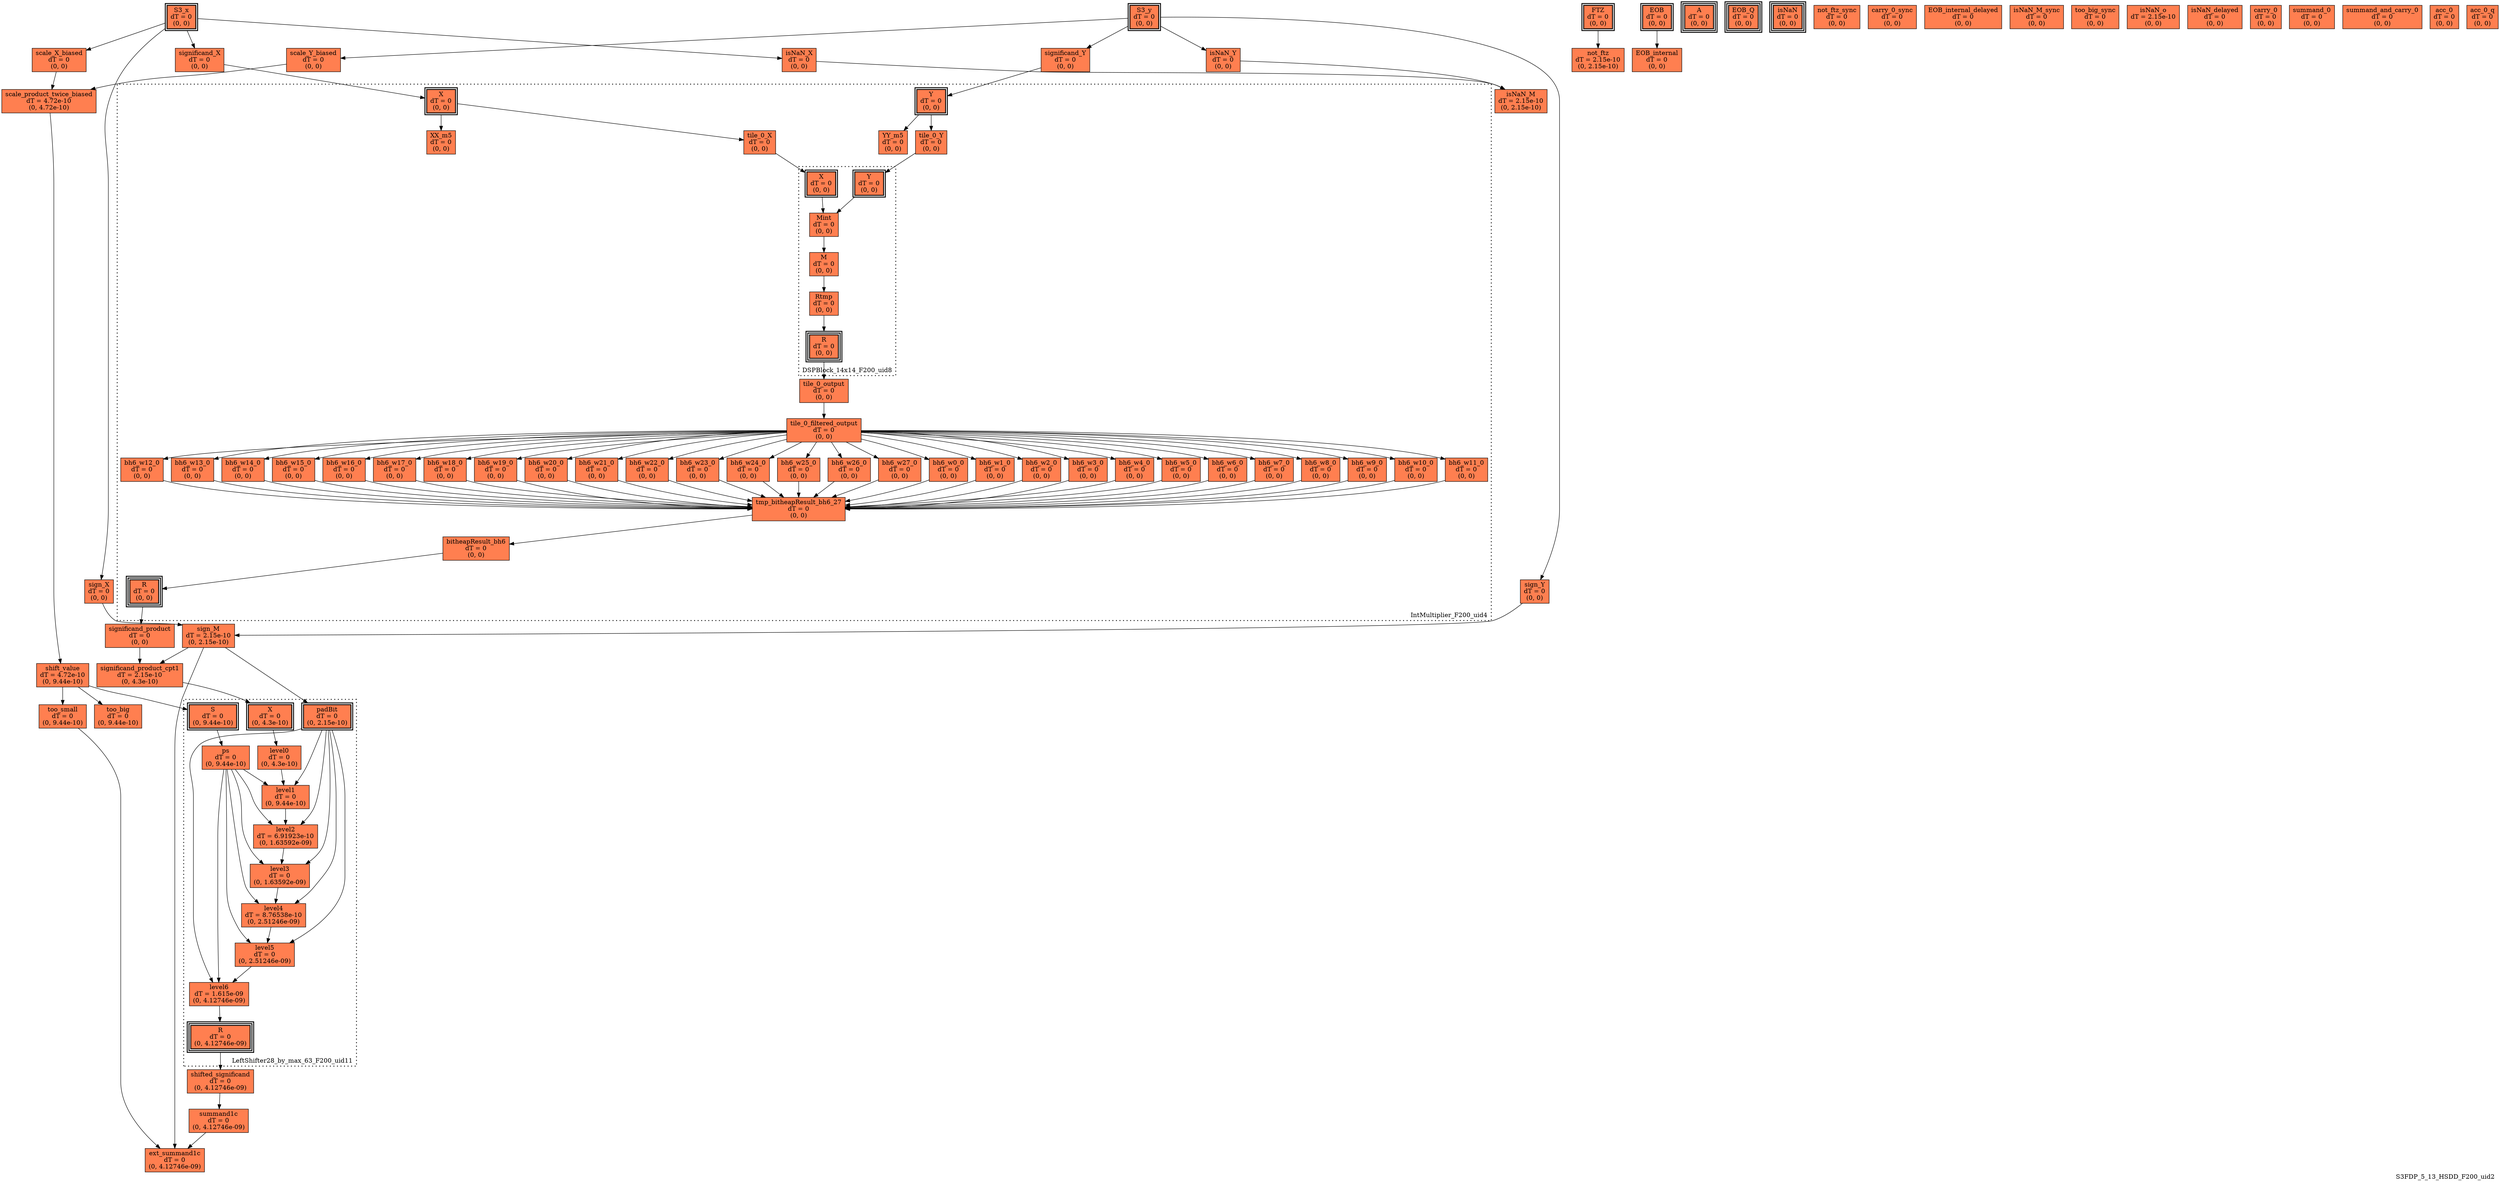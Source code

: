 digraph S3FDP_5_13_HSDD_F200_uid2
{
	//graph drawing options
	label=S3FDP_5_13_HSDD_F200_uid2;
	labelloc=bottom;
	labeljust=right;
	ratio=auto;
	nodesep=0.25;
	ranksep=0.5;

	//input/output signals of operator S3FDP_5_13_HSDD_F200_uid2
	S3_x__S3FDP_5_13_HSDD_F200_uid2 [ label="S3_x\ndT = 0\n(0, 0)", shape=box, color=black, style="bold, filled", fillcolor=coral, peripheries=2 ];
	S3_y__S3FDP_5_13_HSDD_F200_uid2 [ label="S3_y\ndT = 0\n(0, 0)", shape=box, color=black, style="bold, filled", fillcolor=coral, peripheries=2 ];
	FTZ__S3FDP_5_13_HSDD_F200_uid2 [ label="FTZ\ndT = 0\n(0, 0)", shape=box, color=black, style="bold, filled", fillcolor=coral, peripheries=2 ];
	EOB__S3FDP_5_13_HSDD_F200_uid2 [ label="EOB\ndT = 0\n(0, 0)", shape=box, color=black, style="bold, filled", fillcolor=coral, peripheries=2 ];
	A__S3FDP_5_13_HSDD_F200_uid2 [ label="A\ndT = 0\n(0, 0)", shape=box, color=black, style="bold, filled", fillcolor=coral, peripheries=3 ];
	EOB_Q__S3FDP_5_13_HSDD_F200_uid2 [ label="EOB_Q\ndT = 0\n(0, 0)", shape=box, color=black, style="bold, filled", fillcolor=coral, peripheries=3 ];
	isNaN__S3FDP_5_13_HSDD_F200_uid2 [ label="isNaN\ndT = 0\n(0, 0)", shape=box, color=black, style="bold, filled", fillcolor=coral, peripheries=3 ];
	{rank=same S3_x__S3FDP_5_13_HSDD_F200_uid2, S3_y__S3FDP_5_13_HSDD_F200_uid2, FTZ__S3FDP_5_13_HSDD_F200_uid2, EOB__S3FDP_5_13_HSDD_F200_uid2};
	{rank=same A__S3FDP_5_13_HSDD_F200_uid2, EOB_Q__S3FDP_5_13_HSDD_F200_uid2, isNaN__S3FDP_5_13_HSDD_F200_uid2};
	//internal signals of operator S3FDP_5_13_HSDD_F200_uid2
	sign_X__S3FDP_5_13_HSDD_F200_uid2 [ label="sign_X\ndT = 0\n(0, 0)", shape=box, color=black, style=filled, fillcolor=coral, peripheries=1 ];
	sign_Y__S3FDP_5_13_HSDD_F200_uid2 [ label="sign_Y\ndT = 0\n(0, 0)", shape=box, color=black, style=filled, fillcolor=coral, peripheries=1 ];
	sign_M__S3FDP_5_13_HSDD_F200_uid2 [ label="sign_M\ndT = 2.15e-10\n(0, 2.15e-10)", shape=box, color=black, style=filled, fillcolor=coral, peripheries=1 ];
	isNaN_X__S3FDP_5_13_HSDD_F200_uid2 [ label="isNaN_X\ndT = 0\n(0, 0)", shape=box, color=black, style=filled, fillcolor=coral, peripheries=1 ];
	isNaN_Y__S3FDP_5_13_HSDD_F200_uid2 [ label="isNaN_Y\ndT = 0\n(0, 0)", shape=box, color=black, style=filled, fillcolor=coral, peripheries=1 ];
	isNaN_M__S3FDP_5_13_HSDD_F200_uid2 [ label="isNaN_M\ndT = 2.15e-10\n(0, 2.15e-10)", shape=box, color=black, style=filled, fillcolor=coral, peripheries=1 ];
	significand_X__S3FDP_5_13_HSDD_F200_uid2 [ label="significand_X\ndT = 0\n(0, 0)", shape=box, color=black, style=filled, fillcolor=coral, peripheries=1 ];
	significand_Y__S3FDP_5_13_HSDD_F200_uid2 [ label="significand_Y\ndT = 0\n(0, 0)", shape=box, color=black, style=filled, fillcolor=coral, peripheries=1 ];
	significand_product__S3FDP_5_13_HSDD_F200_uid2 [ label="significand_product\ndT = 0\n(0, 0)", shape=box, color=black, style=filled, fillcolor=coral, peripheries=1 ];
	scale_X_biased__S3FDP_5_13_HSDD_F200_uid2 [ label="scale_X_biased\ndT = 0\n(0, 0)", shape=box, color=black, style=filled, fillcolor=coral, peripheries=1 ];
	scale_Y_biased__S3FDP_5_13_HSDD_F200_uid2 [ label="scale_Y_biased\ndT = 0\n(0, 0)", shape=box, color=black, style=filled, fillcolor=coral, peripheries=1 ];
	scale_product_twice_biased__S3FDP_5_13_HSDD_F200_uid2 [ label="scale_product_twice_biased\ndT = 4.72e-10\n(0, 4.72e-10)", shape=box, color=black, style=filled, fillcolor=coral, peripheries=1 ];
	significand_product_cpt1__S3FDP_5_13_HSDD_F200_uid2 [ label="significand_product_cpt1\ndT = 2.15e-10\n(0, 4.3e-10)", shape=box, color=black, style=filled, fillcolor=coral, peripheries=1 ];
	shift_value__S3FDP_5_13_HSDD_F200_uid2 [ label="shift_value\ndT = 4.72e-10\n(0, 9.44e-10)", shape=box, color=black, style=filled, fillcolor=coral, peripheries=1 ];
	shifted_significand__S3FDP_5_13_HSDD_F200_uid2 [ label="shifted_significand\ndT = 0\n(0, 4.12746e-09)", shape=box, color=black, style=filled, fillcolor=coral, peripheries=1 ];
	too_small__S3FDP_5_13_HSDD_F200_uid2 [ label="too_small\ndT = 0\n(0, 9.44e-10)", shape=box, color=black, style=filled, fillcolor=coral, peripheries=1 ];
	too_big__S3FDP_5_13_HSDD_F200_uid2 [ label="too_big\ndT = 0\n(0, 9.44e-10)", shape=box, color=black, style=filled, fillcolor=coral, peripheries=1 ];
	summand1c__S3FDP_5_13_HSDD_F200_uid2 [ label="summand1c\ndT = 0\n(0, 4.12746e-09)", shape=box, color=black, style=filled, fillcolor=coral, peripheries=1 ];
	ext_summand1c__S3FDP_5_13_HSDD_F200_uid2 [ label="ext_summand1c\ndT = 0\n(0, 4.12746e-09)", shape=box, color=black, style=filled, fillcolor=coral, peripheries=1 ];
	not_ftz__S3FDP_5_13_HSDD_F200_uid2 [ label="not_ftz\ndT = 2.15e-10\n(0, 2.15e-10)", shape=box, color=black, style=filled, fillcolor=coral, peripheries=1 ];
	EOB_internal__S3FDP_5_13_HSDD_F200_uid2 [ label="EOB_internal\ndT = 0\n(0, 0)", shape=box, color=black, style=filled, fillcolor=coral, peripheries=1 ];
	not_ftz_sync__S3FDP_5_13_HSDD_F200_uid2 [ label="not_ftz_sync\ndT = 0\n(0, 0)", shape=box, color=black, style=filled, fillcolor=coral, peripheries=1 ];
	carry_0_sync__S3FDP_5_13_HSDD_F200_uid2 [ label="carry_0_sync\ndT = 0\n(0, 0)", shape=box, color=black, style=filled, fillcolor=coral, peripheries=1 ];
	EOB_internal_delayed__S3FDP_5_13_HSDD_F200_uid2 [ label="EOB_internal_delayed\ndT = 0\n(0, 0)", shape=box, color=black, style=filled, fillcolor=coral, peripheries=1 ];
	isNaN_M_sync__S3FDP_5_13_HSDD_F200_uid2 [ label="isNaN_M_sync\ndT = 0\n(0, 0)", shape=box, color=black, style=filled, fillcolor=coral, peripheries=1 ];
	too_big_sync__S3FDP_5_13_HSDD_F200_uid2 [ label="too_big_sync\ndT = 0\n(0, 0)", shape=box, color=black, style=filled, fillcolor=coral, peripheries=1 ];
	isNaN_o__S3FDP_5_13_HSDD_F200_uid2 [ label="isNaN_o\ndT = 2.15e-10\n(0, 0)", shape=box, color=black, style=filled, fillcolor=coral, peripheries=1 ];
	isNaN_delayed__S3FDP_5_13_HSDD_F200_uid2 [ label="isNaN_delayed\ndT = 0\n(0, 0)", shape=box, color=black, style=filled, fillcolor=coral, peripheries=1 ];
	carry_0__S3FDP_5_13_HSDD_F200_uid2 [ label="carry_0\ndT = 0\n(0, 0)", shape=box, color=black, style=filled, fillcolor=coral, peripheries=1 ];
	summand_0__S3FDP_5_13_HSDD_F200_uid2 [ label="summand_0\ndT = 0\n(0, 0)", shape=box, color=black, style=filled, fillcolor=coral, peripheries=1 ];
	summand_and_carry_0__S3FDP_5_13_HSDD_F200_uid2 [ label="summand_and_carry_0\ndT = 0\n(0, 0)", shape=box, color=black, style=filled, fillcolor=coral, peripheries=1 ];
	acc_0__S3FDP_5_13_HSDD_F200_uid2 [ label="acc_0\ndT = 0\n(0, 0)", shape=box, color=black, style=filled, fillcolor=coral, peripheries=1 ];
	acc_0_q__S3FDP_5_13_HSDD_F200_uid2 [ label="acc_0_q\ndT = 0\n(0, 0)", shape=box, color=black, style=filled, fillcolor=coral, peripheries=1 ];

	//subcomponents of operator S3FDP_5_13_HSDD_F200_uid2

	subgraph cluster_IntMultiplier_F200_uid4
	{
		//graph drawing options
		label=IntMultiplier_F200_uid4;
		labelloc=bottom;
		labeljust=right;
		style="bold, dotted";
		ratio=auto;
		nodesep=0.25;
		ranksep=0.5;

		//input/output signals of operator IntMultiplier_F200_uid4
		X__IntMultiplier_F200_uid4 [ label="X\ndT = 0\n(0, 0)", shape=box, color=black, style="bold, filled", fillcolor=coral, peripheries=2 ];
		Y__IntMultiplier_F200_uid4 [ label="Y\ndT = 0\n(0, 0)", shape=box, color=black, style="bold, filled", fillcolor=coral, peripheries=2 ];
		R__IntMultiplier_F200_uid4 [ label="R\ndT = 0\n(0, 0)", shape=box, color=black, style="bold, filled", fillcolor=coral, peripheries=3 ];
		{rank=same X__IntMultiplier_F200_uid4, Y__IntMultiplier_F200_uid4};
		{rank=same R__IntMultiplier_F200_uid4};
		//internal signals of operator IntMultiplier_F200_uid4
		XX_m5__IntMultiplier_F200_uid4 [ label="XX_m5\ndT = 0\n(0, 0)", shape=box, color=black, style=filled, fillcolor=coral, peripheries=1 ];
		YY_m5__IntMultiplier_F200_uid4 [ label="YY_m5\ndT = 0\n(0, 0)", shape=box, color=black, style=filled, fillcolor=coral, peripheries=1 ];
		tile_0_X__IntMultiplier_F200_uid4 [ label="tile_0_X\ndT = 0\n(0, 0)", shape=box, color=black, style=filled, fillcolor=coral, peripheries=1 ];
		tile_0_Y__IntMultiplier_F200_uid4 [ label="tile_0_Y\ndT = 0\n(0, 0)", shape=box, color=black, style=filled, fillcolor=coral, peripheries=1 ];
		tile_0_output__IntMultiplier_F200_uid4 [ label="tile_0_output\ndT = 0\n(0, 0)", shape=box, color=black, style=filled, fillcolor=coral, peripheries=1 ];
		tile_0_filtered_output__IntMultiplier_F200_uid4 [ label="tile_0_filtered_output\ndT = 0\n(0, 0)", shape=box, color=black, style=filled, fillcolor=coral, peripheries=1 ];
		bh6_w0_0__IntMultiplier_F200_uid4 [ label="bh6_w0_0\ndT = 0\n(0, 0)", shape=box, color=black, style=filled, fillcolor=coral, peripheries=1 ];
		bh6_w1_0__IntMultiplier_F200_uid4 [ label="bh6_w1_0\ndT = 0\n(0, 0)", shape=box, color=black, style=filled, fillcolor=coral, peripheries=1 ];
		bh6_w2_0__IntMultiplier_F200_uid4 [ label="bh6_w2_0\ndT = 0\n(0, 0)", shape=box, color=black, style=filled, fillcolor=coral, peripheries=1 ];
		bh6_w3_0__IntMultiplier_F200_uid4 [ label="bh6_w3_0\ndT = 0\n(0, 0)", shape=box, color=black, style=filled, fillcolor=coral, peripheries=1 ];
		bh6_w4_0__IntMultiplier_F200_uid4 [ label="bh6_w4_0\ndT = 0\n(0, 0)", shape=box, color=black, style=filled, fillcolor=coral, peripheries=1 ];
		bh6_w5_0__IntMultiplier_F200_uid4 [ label="bh6_w5_0\ndT = 0\n(0, 0)", shape=box, color=black, style=filled, fillcolor=coral, peripheries=1 ];
		bh6_w6_0__IntMultiplier_F200_uid4 [ label="bh6_w6_0\ndT = 0\n(0, 0)", shape=box, color=black, style=filled, fillcolor=coral, peripheries=1 ];
		bh6_w7_0__IntMultiplier_F200_uid4 [ label="bh6_w7_0\ndT = 0\n(0, 0)", shape=box, color=black, style=filled, fillcolor=coral, peripheries=1 ];
		bh6_w8_0__IntMultiplier_F200_uid4 [ label="bh6_w8_0\ndT = 0\n(0, 0)", shape=box, color=black, style=filled, fillcolor=coral, peripheries=1 ];
		bh6_w9_0__IntMultiplier_F200_uid4 [ label="bh6_w9_0\ndT = 0\n(0, 0)", shape=box, color=black, style=filled, fillcolor=coral, peripheries=1 ];
		bh6_w10_0__IntMultiplier_F200_uid4 [ label="bh6_w10_0\ndT = 0\n(0, 0)", shape=box, color=black, style=filled, fillcolor=coral, peripheries=1 ];
		bh6_w11_0__IntMultiplier_F200_uid4 [ label="bh6_w11_0\ndT = 0\n(0, 0)", shape=box, color=black, style=filled, fillcolor=coral, peripheries=1 ];
		bh6_w12_0__IntMultiplier_F200_uid4 [ label="bh6_w12_0\ndT = 0\n(0, 0)", shape=box, color=black, style=filled, fillcolor=coral, peripheries=1 ];
		bh6_w13_0__IntMultiplier_F200_uid4 [ label="bh6_w13_0\ndT = 0\n(0, 0)", shape=box, color=black, style=filled, fillcolor=coral, peripheries=1 ];
		bh6_w14_0__IntMultiplier_F200_uid4 [ label="bh6_w14_0\ndT = 0\n(0, 0)", shape=box, color=black, style=filled, fillcolor=coral, peripheries=1 ];
		bh6_w15_0__IntMultiplier_F200_uid4 [ label="bh6_w15_0\ndT = 0\n(0, 0)", shape=box, color=black, style=filled, fillcolor=coral, peripheries=1 ];
		bh6_w16_0__IntMultiplier_F200_uid4 [ label="bh6_w16_0\ndT = 0\n(0, 0)", shape=box, color=black, style=filled, fillcolor=coral, peripheries=1 ];
		bh6_w17_0__IntMultiplier_F200_uid4 [ label="bh6_w17_0\ndT = 0\n(0, 0)", shape=box, color=black, style=filled, fillcolor=coral, peripheries=1 ];
		bh6_w18_0__IntMultiplier_F200_uid4 [ label="bh6_w18_0\ndT = 0\n(0, 0)", shape=box, color=black, style=filled, fillcolor=coral, peripheries=1 ];
		bh6_w19_0__IntMultiplier_F200_uid4 [ label="bh6_w19_0\ndT = 0\n(0, 0)", shape=box, color=black, style=filled, fillcolor=coral, peripheries=1 ];
		bh6_w20_0__IntMultiplier_F200_uid4 [ label="bh6_w20_0\ndT = 0\n(0, 0)", shape=box, color=black, style=filled, fillcolor=coral, peripheries=1 ];
		bh6_w21_0__IntMultiplier_F200_uid4 [ label="bh6_w21_0\ndT = 0\n(0, 0)", shape=box, color=black, style=filled, fillcolor=coral, peripheries=1 ];
		bh6_w22_0__IntMultiplier_F200_uid4 [ label="bh6_w22_0\ndT = 0\n(0, 0)", shape=box, color=black, style=filled, fillcolor=coral, peripheries=1 ];
		bh6_w23_0__IntMultiplier_F200_uid4 [ label="bh6_w23_0\ndT = 0\n(0, 0)", shape=box, color=black, style=filled, fillcolor=coral, peripheries=1 ];
		bh6_w24_0__IntMultiplier_F200_uid4 [ label="bh6_w24_0\ndT = 0\n(0, 0)", shape=box, color=black, style=filled, fillcolor=coral, peripheries=1 ];
		bh6_w25_0__IntMultiplier_F200_uid4 [ label="bh6_w25_0\ndT = 0\n(0, 0)", shape=box, color=black, style=filled, fillcolor=coral, peripheries=1 ];
		bh6_w26_0__IntMultiplier_F200_uid4 [ label="bh6_w26_0\ndT = 0\n(0, 0)", shape=box, color=black, style=filled, fillcolor=coral, peripheries=1 ];
		bh6_w27_0__IntMultiplier_F200_uid4 [ label="bh6_w27_0\ndT = 0\n(0, 0)", shape=box, color=black, style=filled, fillcolor=coral, peripheries=1 ];
		tmp_bitheapResult_bh6_27__IntMultiplier_F200_uid4 [ label="tmp_bitheapResult_bh6_27\ndT = 0\n(0, 0)", shape=box, color=black, style=filled, fillcolor=coral, peripheries=1 ];
		bitheapResult_bh6__IntMultiplier_F200_uid4 [ label="bitheapResult_bh6\ndT = 0\n(0, 0)", shape=box, color=black, style=filled, fillcolor=coral, peripheries=1 ];

		//subcomponents of operator IntMultiplier_F200_uid4

		subgraph cluster_DSPBlock_14x14_F200_uid8
		{
			//graph drawing options
			label=DSPBlock_14x14_F200_uid8;
			labelloc=bottom;
			labeljust=right;
			style="bold, dotted";
			ratio=auto;
			nodesep=0.25;
			ranksep=0.5;

			//input/output signals of operator DSPBlock_14x14_F200_uid8
			X__DSPBlock_14x14_F200_uid8 [ label="X\ndT = 0\n(0, 0)", shape=box, color=black, style="bold, filled", fillcolor=coral, peripheries=2 ];
			Y__DSPBlock_14x14_F200_uid8 [ label="Y\ndT = 0\n(0, 0)", shape=box, color=black, style="bold, filled", fillcolor=coral, peripheries=2 ];
			R__DSPBlock_14x14_F200_uid8 [ label="R\ndT = 0\n(0, 0)", shape=box, color=black, style="bold, filled", fillcolor=coral, peripheries=3 ];
			{rank=same X__DSPBlock_14x14_F200_uid8, Y__DSPBlock_14x14_F200_uid8};
			{rank=same R__DSPBlock_14x14_F200_uid8};
			//internal signals of operator DSPBlock_14x14_F200_uid8
			Mint__DSPBlock_14x14_F200_uid8 [ label="Mint\ndT = 0\n(0, 0)", shape=box, color=black, style=filled, fillcolor=coral, peripheries=1 ];
			M__DSPBlock_14x14_F200_uid8 [ label="M\ndT = 0\n(0, 0)", shape=box, color=black, style=filled, fillcolor=coral, peripheries=1 ];
			Rtmp__DSPBlock_14x14_F200_uid8 [ label="Rtmp\ndT = 0\n(0, 0)", shape=box, color=black, style=filled, fillcolor=coral, peripheries=1 ];

			//subcomponents of operator DSPBlock_14x14_F200_uid8

			//input and internal signal connections of operator DSPBlock_14x14_F200_uid8
			X__DSPBlock_14x14_F200_uid8 -> Mint__DSPBlock_14x14_F200_uid8 [ arrowhead=normal, arrowsize=1.0, arrowtail=normal, color=black, dir=forward  ];
			Y__DSPBlock_14x14_F200_uid8 -> Mint__DSPBlock_14x14_F200_uid8 [ arrowhead=normal, arrowsize=1.0, arrowtail=normal, color=black, dir=forward  ];
			Mint__DSPBlock_14x14_F200_uid8 -> M__DSPBlock_14x14_F200_uid8 [ arrowhead=normal, arrowsize=1.0, arrowtail=normal, color=black, dir=forward  ];
			M__DSPBlock_14x14_F200_uid8 -> Rtmp__DSPBlock_14x14_F200_uid8 [ arrowhead=normal, arrowsize=1.0, arrowtail=normal, color=black, dir=forward  ];
			Rtmp__DSPBlock_14x14_F200_uid8 -> R__DSPBlock_14x14_F200_uid8 [ arrowhead=normal, arrowsize=1.0, arrowtail=normal, color=black, dir=forward  ];
		}

			//output signal connections of operator DSPBlock_14x14_F200_uid8
			R__DSPBlock_14x14_F200_uid8 -> tile_0_output__IntMultiplier_F200_uid4 [ arrowhead=normal, arrowsize=1.0, arrowtail=normal, color=black, dir=forward  ];

		//input and internal signal connections of operator IntMultiplier_F200_uid4
		X__IntMultiplier_F200_uid4 -> XX_m5__IntMultiplier_F200_uid4 [ arrowhead=normal, arrowsize=1.0, arrowtail=normal, color=black, dir=forward  ];
		X__IntMultiplier_F200_uid4 -> tile_0_X__IntMultiplier_F200_uid4 [ arrowhead=normal, arrowsize=1.0, arrowtail=normal, color=black, dir=forward  ];
		Y__IntMultiplier_F200_uid4 -> YY_m5__IntMultiplier_F200_uid4 [ arrowhead=normal, arrowsize=1.0, arrowtail=normal, color=black, dir=forward  ];
		Y__IntMultiplier_F200_uid4 -> tile_0_Y__IntMultiplier_F200_uid4 [ arrowhead=normal, arrowsize=1.0, arrowtail=normal, color=black, dir=forward  ];
		tile_0_X__IntMultiplier_F200_uid4 -> X__DSPBlock_14x14_F200_uid8 [ arrowhead=normal, arrowsize=1.0, arrowtail=normal, color=black, dir=forward  ];
		tile_0_Y__IntMultiplier_F200_uid4 -> Y__DSPBlock_14x14_F200_uid8 [ arrowhead=normal, arrowsize=1.0, arrowtail=normal, color=black, dir=forward  ];
		tile_0_output__IntMultiplier_F200_uid4 -> tile_0_filtered_output__IntMultiplier_F200_uid4 [ arrowhead=normal, arrowsize=1.0, arrowtail=normal, color=black, dir=forward  ];
		tile_0_filtered_output__IntMultiplier_F200_uid4 -> bh6_w0_0__IntMultiplier_F200_uid4 [ arrowhead=normal, arrowsize=1.0, arrowtail=normal, color=black, dir=forward  ];
		tile_0_filtered_output__IntMultiplier_F200_uid4 -> bh6_w1_0__IntMultiplier_F200_uid4 [ arrowhead=normal, arrowsize=1.0, arrowtail=normal, color=black, dir=forward  ];
		tile_0_filtered_output__IntMultiplier_F200_uid4 -> bh6_w2_0__IntMultiplier_F200_uid4 [ arrowhead=normal, arrowsize=1.0, arrowtail=normal, color=black, dir=forward  ];
		tile_0_filtered_output__IntMultiplier_F200_uid4 -> bh6_w3_0__IntMultiplier_F200_uid4 [ arrowhead=normal, arrowsize=1.0, arrowtail=normal, color=black, dir=forward  ];
		tile_0_filtered_output__IntMultiplier_F200_uid4 -> bh6_w4_0__IntMultiplier_F200_uid4 [ arrowhead=normal, arrowsize=1.0, arrowtail=normal, color=black, dir=forward  ];
		tile_0_filtered_output__IntMultiplier_F200_uid4 -> bh6_w5_0__IntMultiplier_F200_uid4 [ arrowhead=normal, arrowsize=1.0, arrowtail=normal, color=black, dir=forward  ];
		tile_0_filtered_output__IntMultiplier_F200_uid4 -> bh6_w6_0__IntMultiplier_F200_uid4 [ arrowhead=normal, arrowsize=1.0, arrowtail=normal, color=black, dir=forward  ];
		tile_0_filtered_output__IntMultiplier_F200_uid4 -> bh6_w7_0__IntMultiplier_F200_uid4 [ arrowhead=normal, arrowsize=1.0, arrowtail=normal, color=black, dir=forward  ];
		tile_0_filtered_output__IntMultiplier_F200_uid4 -> bh6_w8_0__IntMultiplier_F200_uid4 [ arrowhead=normal, arrowsize=1.0, arrowtail=normal, color=black, dir=forward  ];
		tile_0_filtered_output__IntMultiplier_F200_uid4 -> bh6_w9_0__IntMultiplier_F200_uid4 [ arrowhead=normal, arrowsize=1.0, arrowtail=normal, color=black, dir=forward  ];
		tile_0_filtered_output__IntMultiplier_F200_uid4 -> bh6_w10_0__IntMultiplier_F200_uid4 [ arrowhead=normal, arrowsize=1.0, arrowtail=normal, color=black, dir=forward  ];
		tile_0_filtered_output__IntMultiplier_F200_uid4 -> bh6_w11_0__IntMultiplier_F200_uid4 [ arrowhead=normal, arrowsize=1.0, arrowtail=normal, color=black, dir=forward  ];
		tile_0_filtered_output__IntMultiplier_F200_uid4 -> bh6_w12_0__IntMultiplier_F200_uid4 [ arrowhead=normal, arrowsize=1.0, arrowtail=normal, color=black, dir=forward  ];
		tile_0_filtered_output__IntMultiplier_F200_uid4 -> bh6_w13_0__IntMultiplier_F200_uid4 [ arrowhead=normal, arrowsize=1.0, arrowtail=normal, color=black, dir=forward  ];
		tile_0_filtered_output__IntMultiplier_F200_uid4 -> bh6_w14_0__IntMultiplier_F200_uid4 [ arrowhead=normal, arrowsize=1.0, arrowtail=normal, color=black, dir=forward  ];
		tile_0_filtered_output__IntMultiplier_F200_uid4 -> bh6_w15_0__IntMultiplier_F200_uid4 [ arrowhead=normal, arrowsize=1.0, arrowtail=normal, color=black, dir=forward  ];
		tile_0_filtered_output__IntMultiplier_F200_uid4 -> bh6_w16_0__IntMultiplier_F200_uid4 [ arrowhead=normal, arrowsize=1.0, arrowtail=normal, color=black, dir=forward  ];
		tile_0_filtered_output__IntMultiplier_F200_uid4 -> bh6_w17_0__IntMultiplier_F200_uid4 [ arrowhead=normal, arrowsize=1.0, arrowtail=normal, color=black, dir=forward  ];
		tile_0_filtered_output__IntMultiplier_F200_uid4 -> bh6_w18_0__IntMultiplier_F200_uid4 [ arrowhead=normal, arrowsize=1.0, arrowtail=normal, color=black, dir=forward  ];
		tile_0_filtered_output__IntMultiplier_F200_uid4 -> bh6_w19_0__IntMultiplier_F200_uid4 [ arrowhead=normal, arrowsize=1.0, arrowtail=normal, color=black, dir=forward  ];
		tile_0_filtered_output__IntMultiplier_F200_uid4 -> bh6_w20_0__IntMultiplier_F200_uid4 [ arrowhead=normal, arrowsize=1.0, arrowtail=normal, color=black, dir=forward  ];
		tile_0_filtered_output__IntMultiplier_F200_uid4 -> bh6_w21_0__IntMultiplier_F200_uid4 [ arrowhead=normal, arrowsize=1.0, arrowtail=normal, color=black, dir=forward  ];
		tile_0_filtered_output__IntMultiplier_F200_uid4 -> bh6_w22_0__IntMultiplier_F200_uid4 [ arrowhead=normal, arrowsize=1.0, arrowtail=normal, color=black, dir=forward  ];
		tile_0_filtered_output__IntMultiplier_F200_uid4 -> bh6_w23_0__IntMultiplier_F200_uid4 [ arrowhead=normal, arrowsize=1.0, arrowtail=normal, color=black, dir=forward  ];
		tile_0_filtered_output__IntMultiplier_F200_uid4 -> bh6_w24_0__IntMultiplier_F200_uid4 [ arrowhead=normal, arrowsize=1.0, arrowtail=normal, color=black, dir=forward  ];
		tile_0_filtered_output__IntMultiplier_F200_uid4 -> bh6_w25_0__IntMultiplier_F200_uid4 [ arrowhead=normal, arrowsize=1.0, arrowtail=normal, color=black, dir=forward  ];
		tile_0_filtered_output__IntMultiplier_F200_uid4 -> bh6_w26_0__IntMultiplier_F200_uid4 [ arrowhead=normal, arrowsize=1.0, arrowtail=normal, color=black, dir=forward  ];
		tile_0_filtered_output__IntMultiplier_F200_uid4 -> bh6_w27_0__IntMultiplier_F200_uid4 [ arrowhead=normal, arrowsize=1.0, arrowtail=normal, color=black, dir=forward  ];
		bh6_w0_0__IntMultiplier_F200_uid4 -> tmp_bitheapResult_bh6_27__IntMultiplier_F200_uid4 [ arrowhead=normal, arrowsize=1.0, arrowtail=normal, color=black, dir=forward  ];
		bh6_w1_0__IntMultiplier_F200_uid4 -> tmp_bitheapResult_bh6_27__IntMultiplier_F200_uid4 [ arrowhead=normal, arrowsize=1.0, arrowtail=normal, color=black, dir=forward  ];
		bh6_w2_0__IntMultiplier_F200_uid4 -> tmp_bitheapResult_bh6_27__IntMultiplier_F200_uid4 [ arrowhead=normal, arrowsize=1.0, arrowtail=normal, color=black, dir=forward  ];
		bh6_w3_0__IntMultiplier_F200_uid4 -> tmp_bitheapResult_bh6_27__IntMultiplier_F200_uid4 [ arrowhead=normal, arrowsize=1.0, arrowtail=normal, color=black, dir=forward  ];
		bh6_w4_0__IntMultiplier_F200_uid4 -> tmp_bitheapResult_bh6_27__IntMultiplier_F200_uid4 [ arrowhead=normal, arrowsize=1.0, arrowtail=normal, color=black, dir=forward  ];
		bh6_w5_0__IntMultiplier_F200_uid4 -> tmp_bitheapResult_bh6_27__IntMultiplier_F200_uid4 [ arrowhead=normal, arrowsize=1.0, arrowtail=normal, color=black, dir=forward  ];
		bh6_w6_0__IntMultiplier_F200_uid4 -> tmp_bitheapResult_bh6_27__IntMultiplier_F200_uid4 [ arrowhead=normal, arrowsize=1.0, arrowtail=normal, color=black, dir=forward  ];
		bh6_w7_0__IntMultiplier_F200_uid4 -> tmp_bitheapResult_bh6_27__IntMultiplier_F200_uid4 [ arrowhead=normal, arrowsize=1.0, arrowtail=normal, color=black, dir=forward  ];
		bh6_w8_0__IntMultiplier_F200_uid4 -> tmp_bitheapResult_bh6_27__IntMultiplier_F200_uid4 [ arrowhead=normal, arrowsize=1.0, arrowtail=normal, color=black, dir=forward  ];
		bh6_w9_0__IntMultiplier_F200_uid4 -> tmp_bitheapResult_bh6_27__IntMultiplier_F200_uid4 [ arrowhead=normal, arrowsize=1.0, arrowtail=normal, color=black, dir=forward  ];
		bh6_w10_0__IntMultiplier_F200_uid4 -> tmp_bitheapResult_bh6_27__IntMultiplier_F200_uid4 [ arrowhead=normal, arrowsize=1.0, arrowtail=normal, color=black, dir=forward  ];
		bh6_w11_0__IntMultiplier_F200_uid4 -> tmp_bitheapResult_bh6_27__IntMultiplier_F200_uid4 [ arrowhead=normal, arrowsize=1.0, arrowtail=normal, color=black, dir=forward  ];
		bh6_w12_0__IntMultiplier_F200_uid4 -> tmp_bitheapResult_bh6_27__IntMultiplier_F200_uid4 [ arrowhead=normal, arrowsize=1.0, arrowtail=normal, color=black, dir=forward  ];
		bh6_w13_0__IntMultiplier_F200_uid4 -> tmp_bitheapResult_bh6_27__IntMultiplier_F200_uid4 [ arrowhead=normal, arrowsize=1.0, arrowtail=normal, color=black, dir=forward  ];
		bh6_w14_0__IntMultiplier_F200_uid4 -> tmp_bitheapResult_bh6_27__IntMultiplier_F200_uid4 [ arrowhead=normal, arrowsize=1.0, arrowtail=normal, color=black, dir=forward  ];
		bh6_w15_0__IntMultiplier_F200_uid4 -> tmp_bitheapResult_bh6_27__IntMultiplier_F200_uid4 [ arrowhead=normal, arrowsize=1.0, arrowtail=normal, color=black, dir=forward  ];
		bh6_w16_0__IntMultiplier_F200_uid4 -> tmp_bitheapResult_bh6_27__IntMultiplier_F200_uid4 [ arrowhead=normal, arrowsize=1.0, arrowtail=normal, color=black, dir=forward  ];
		bh6_w17_0__IntMultiplier_F200_uid4 -> tmp_bitheapResult_bh6_27__IntMultiplier_F200_uid4 [ arrowhead=normal, arrowsize=1.0, arrowtail=normal, color=black, dir=forward  ];
		bh6_w18_0__IntMultiplier_F200_uid4 -> tmp_bitheapResult_bh6_27__IntMultiplier_F200_uid4 [ arrowhead=normal, arrowsize=1.0, arrowtail=normal, color=black, dir=forward  ];
		bh6_w19_0__IntMultiplier_F200_uid4 -> tmp_bitheapResult_bh6_27__IntMultiplier_F200_uid4 [ arrowhead=normal, arrowsize=1.0, arrowtail=normal, color=black, dir=forward  ];
		bh6_w20_0__IntMultiplier_F200_uid4 -> tmp_bitheapResult_bh6_27__IntMultiplier_F200_uid4 [ arrowhead=normal, arrowsize=1.0, arrowtail=normal, color=black, dir=forward  ];
		bh6_w21_0__IntMultiplier_F200_uid4 -> tmp_bitheapResult_bh6_27__IntMultiplier_F200_uid4 [ arrowhead=normal, arrowsize=1.0, arrowtail=normal, color=black, dir=forward  ];
		bh6_w22_0__IntMultiplier_F200_uid4 -> tmp_bitheapResult_bh6_27__IntMultiplier_F200_uid4 [ arrowhead=normal, arrowsize=1.0, arrowtail=normal, color=black, dir=forward  ];
		bh6_w23_0__IntMultiplier_F200_uid4 -> tmp_bitheapResult_bh6_27__IntMultiplier_F200_uid4 [ arrowhead=normal, arrowsize=1.0, arrowtail=normal, color=black, dir=forward  ];
		bh6_w24_0__IntMultiplier_F200_uid4 -> tmp_bitheapResult_bh6_27__IntMultiplier_F200_uid4 [ arrowhead=normal, arrowsize=1.0, arrowtail=normal, color=black, dir=forward  ];
		bh6_w25_0__IntMultiplier_F200_uid4 -> tmp_bitheapResult_bh6_27__IntMultiplier_F200_uid4 [ arrowhead=normal, arrowsize=1.0, arrowtail=normal, color=black, dir=forward  ];
		bh6_w26_0__IntMultiplier_F200_uid4 -> tmp_bitheapResult_bh6_27__IntMultiplier_F200_uid4 [ arrowhead=normal, arrowsize=1.0, arrowtail=normal, color=black, dir=forward  ];
		bh6_w27_0__IntMultiplier_F200_uid4 -> tmp_bitheapResult_bh6_27__IntMultiplier_F200_uid4 [ arrowhead=normal, arrowsize=1.0, arrowtail=normal, color=black, dir=forward  ];
		tmp_bitheapResult_bh6_27__IntMultiplier_F200_uid4 -> bitheapResult_bh6__IntMultiplier_F200_uid4 [ arrowhead=normal, arrowsize=1.0, arrowtail=normal, color=black, dir=forward  ];
		bitheapResult_bh6__IntMultiplier_F200_uid4 -> R__IntMultiplier_F200_uid4 [ arrowhead=normal, arrowsize=1.0, arrowtail=normal, color=black, dir=forward  ];
	}

		//output signal connections of operator IntMultiplier_F200_uid4
		R__IntMultiplier_F200_uid4 -> significand_product__S3FDP_5_13_HSDD_F200_uid2 [ arrowhead=normal, arrowsize=1.0, arrowtail=normal, color=black, dir=forward  ];

	subgraph cluster_LeftShifter28_by_max_63_F200_uid11
	{
		//graph drawing options
		label=LeftShifter28_by_max_63_F200_uid11;
		labelloc=bottom;
		labeljust=right;
		style="bold, dotted";
		ratio=auto;
		nodesep=0.25;
		ranksep=0.5;

		//input/output signals of operator LeftShifter28_by_max_63_F200_uid11
		X__LeftShifter28_by_max_63_F200_uid11 [ label="X\ndT = 0\n(0, 4.3e-10)", shape=box, color=black, style="bold, filled", fillcolor=coral, peripheries=2 ];
		S__LeftShifter28_by_max_63_F200_uid11 [ label="S\ndT = 0\n(0, 9.44e-10)", shape=box, color=black, style="bold, filled", fillcolor=coral, peripheries=2 ];
		padBit__LeftShifter28_by_max_63_F200_uid11 [ label="padBit\ndT = 0\n(0, 2.15e-10)", shape=box, color=black, style="bold, filled", fillcolor=coral, peripheries=2 ];
		R__LeftShifter28_by_max_63_F200_uid11 [ label="R\ndT = 0\n(0, 4.12746e-09)", shape=box, color=black, style="bold, filled", fillcolor=coral, peripheries=3 ];
		{rank=same X__LeftShifter28_by_max_63_F200_uid11, S__LeftShifter28_by_max_63_F200_uid11, padBit__LeftShifter28_by_max_63_F200_uid11};
		{rank=same R__LeftShifter28_by_max_63_F200_uid11};
		//internal signals of operator LeftShifter28_by_max_63_F200_uid11
		ps__LeftShifter28_by_max_63_F200_uid11 [ label="ps\ndT = 0\n(0, 9.44e-10)", shape=box, color=black, style=filled, fillcolor=coral, peripheries=1 ];
		level0__LeftShifter28_by_max_63_F200_uid11 [ label="level0\ndT = 0\n(0, 4.3e-10)", shape=box, color=black, style=filled, fillcolor=coral, peripheries=1 ];
		level1__LeftShifter28_by_max_63_F200_uid11 [ label="level1\ndT = 0\n(0, 9.44e-10)", shape=box, color=black, style=filled, fillcolor=coral, peripheries=1 ];
		level2__LeftShifter28_by_max_63_F200_uid11 [ label="level2\ndT = 6.91923e-10\n(0, 1.63592e-09)", shape=box, color=black, style=filled, fillcolor=coral, peripheries=1 ];
		level3__LeftShifter28_by_max_63_F200_uid11 [ label="level3\ndT = 0\n(0, 1.63592e-09)", shape=box, color=black, style=filled, fillcolor=coral, peripheries=1 ];
		level4__LeftShifter28_by_max_63_F200_uid11 [ label="level4\ndT = 8.76538e-10\n(0, 2.51246e-09)", shape=box, color=black, style=filled, fillcolor=coral, peripheries=1 ];
		level5__LeftShifter28_by_max_63_F200_uid11 [ label="level5\ndT = 0\n(0, 2.51246e-09)", shape=box, color=black, style=filled, fillcolor=coral, peripheries=1 ];
		level6__LeftShifter28_by_max_63_F200_uid11 [ label="level6\ndT = 1.615e-09\n(0, 4.12746e-09)", shape=box, color=black, style=filled, fillcolor=coral, peripheries=1 ];

		//subcomponents of operator LeftShifter28_by_max_63_F200_uid11

		//input and internal signal connections of operator LeftShifter28_by_max_63_F200_uid11
		X__LeftShifter28_by_max_63_F200_uid11 -> level0__LeftShifter28_by_max_63_F200_uid11 [ arrowhead=normal, arrowsize=1.0, arrowtail=normal, color=black, dir=forward  ];
		S__LeftShifter28_by_max_63_F200_uid11 -> ps__LeftShifter28_by_max_63_F200_uid11 [ arrowhead=normal, arrowsize=1.0, arrowtail=normal, color=black, dir=forward  ];
		padBit__LeftShifter28_by_max_63_F200_uid11 -> level1__LeftShifter28_by_max_63_F200_uid11 [ arrowhead=normal, arrowsize=1.0, arrowtail=normal, color=black, dir=forward  ];
		padBit__LeftShifter28_by_max_63_F200_uid11 -> level2__LeftShifter28_by_max_63_F200_uid11 [ arrowhead=normal, arrowsize=1.0, arrowtail=normal, color=black, dir=forward  ];
		padBit__LeftShifter28_by_max_63_F200_uid11 -> level3__LeftShifter28_by_max_63_F200_uid11 [ arrowhead=normal, arrowsize=1.0, arrowtail=normal, color=black, dir=forward  ];
		padBit__LeftShifter28_by_max_63_F200_uid11 -> level4__LeftShifter28_by_max_63_F200_uid11 [ arrowhead=normal, arrowsize=1.0, arrowtail=normal, color=black, dir=forward  ];
		padBit__LeftShifter28_by_max_63_F200_uid11 -> level5__LeftShifter28_by_max_63_F200_uid11 [ arrowhead=normal, arrowsize=1.0, arrowtail=normal, color=black, dir=forward  ];
		padBit__LeftShifter28_by_max_63_F200_uid11 -> level6__LeftShifter28_by_max_63_F200_uid11 [ arrowhead=normal, arrowsize=1.0, arrowtail=normal, color=black, dir=forward  ];
		ps__LeftShifter28_by_max_63_F200_uid11 -> level1__LeftShifter28_by_max_63_F200_uid11 [ arrowhead=normal, arrowsize=1.0, arrowtail=normal, color=black, dir=forward  ];
		ps__LeftShifter28_by_max_63_F200_uid11 -> level2__LeftShifter28_by_max_63_F200_uid11 [ arrowhead=normal, arrowsize=1.0, arrowtail=normal, color=black, dir=forward  ];
		ps__LeftShifter28_by_max_63_F200_uid11 -> level3__LeftShifter28_by_max_63_F200_uid11 [ arrowhead=normal, arrowsize=1.0, arrowtail=normal, color=black, dir=forward  ];
		ps__LeftShifter28_by_max_63_F200_uid11 -> level4__LeftShifter28_by_max_63_F200_uid11 [ arrowhead=normal, arrowsize=1.0, arrowtail=normal, color=black, dir=forward  ];
		ps__LeftShifter28_by_max_63_F200_uid11 -> level5__LeftShifter28_by_max_63_F200_uid11 [ arrowhead=normal, arrowsize=1.0, arrowtail=normal, color=black, dir=forward  ];
		ps__LeftShifter28_by_max_63_F200_uid11 -> level6__LeftShifter28_by_max_63_F200_uid11 [ arrowhead=normal, arrowsize=1.0, arrowtail=normal, color=black, dir=forward  ];
		level0__LeftShifter28_by_max_63_F200_uid11 -> level1__LeftShifter28_by_max_63_F200_uid11 [ arrowhead=normal, arrowsize=1.0, arrowtail=normal, color=black, dir=forward  ];
		level1__LeftShifter28_by_max_63_F200_uid11 -> level2__LeftShifter28_by_max_63_F200_uid11 [ arrowhead=normal, arrowsize=1.0, arrowtail=normal, color=black, dir=forward  ];
		level2__LeftShifter28_by_max_63_F200_uid11 -> level3__LeftShifter28_by_max_63_F200_uid11 [ arrowhead=normal, arrowsize=1.0, arrowtail=normal, color=black, dir=forward  ];
		level3__LeftShifter28_by_max_63_F200_uid11 -> level4__LeftShifter28_by_max_63_F200_uid11 [ arrowhead=normal, arrowsize=1.0, arrowtail=normal, color=black, dir=forward  ];
		level4__LeftShifter28_by_max_63_F200_uid11 -> level5__LeftShifter28_by_max_63_F200_uid11 [ arrowhead=normal, arrowsize=1.0, arrowtail=normal, color=black, dir=forward  ];
		level5__LeftShifter28_by_max_63_F200_uid11 -> level6__LeftShifter28_by_max_63_F200_uid11 [ arrowhead=normal, arrowsize=1.0, arrowtail=normal, color=black, dir=forward  ];
		level6__LeftShifter28_by_max_63_F200_uid11 -> R__LeftShifter28_by_max_63_F200_uid11 [ arrowhead=normal, arrowsize=1.0, arrowtail=normal, color=black, dir=forward  ];
	}

		//output signal connections of operator LeftShifter28_by_max_63_F200_uid11
		R__LeftShifter28_by_max_63_F200_uid11 -> shifted_significand__S3FDP_5_13_HSDD_F200_uid2 [ arrowhead=normal, arrowsize=1.0, arrowtail=normal, color=black, dir=forward  ];

	//input and internal signal connections of operator S3FDP_5_13_HSDD_F200_uid2
	S3_x__S3FDP_5_13_HSDD_F200_uid2 -> sign_X__S3FDP_5_13_HSDD_F200_uid2 [ arrowhead=normal, arrowsize=1.0, arrowtail=normal, color=black, dir=forward  ];
	S3_x__S3FDP_5_13_HSDD_F200_uid2 -> isNaN_X__S3FDP_5_13_HSDD_F200_uid2 [ arrowhead=normal, arrowsize=1.0, arrowtail=normal, color=black, dir=forward  ];
	S3_x__S3FDP_5_13_HSDD_F200_uid2 -> significand_X__S3FDP_5_13_HSDD_F200_uid2 [ arrowhead=normal, arrowsize=1.0, arrowtail=normal, color=black, dir=forward  ];
	S3_x__S3FDP_5_13_HSDD_F200_uid2 -> scale_X_biased__S3FDP_5_13_HSDD_F200_uid2 [ arrowhead=normal, arrowsize=1.0, arrowtail=normal, color=black, dir=forward  ];
	S3_y__S3FDP_5_13_HSDD_F200_uid2 -> sign_Y__S3FDP_5_13_HSDD_F200_uid2 [ arrowhead=normal, arrowsize=1.0, arrowtail=normal, color=black, dir=forward  ];
	S3_y__S3FDP_5_13_HSDD_F200_uid2 -> isNaN_Y__S3FDP_5_13_HSDD_F200_uid2 [ arrowhead=normal, arrowsize=1.0, arrowtail=normal, color=black, dir=forward  ];
	S3_y__S3FDP_5_13_HSDD_F200_uid2 -> significand_Y__S3FDP_5_13_HSDD_F200_uid2 [ arrowhead=normal, arrowsize=1.0, arrowtail=normal, color=black, dir=forward  ];
	S3_y__S3FDP_5_13_HSDD_F200_uid2 -> scale_Y_biased__S3FDP_5_13_HSDD_F200_uid2 [ arrowhead=normal, arrowsize=1.0, arrowtail=normal, color=black, dir=forward  ];
	FTZ__S3FDP_5_13_HSDD_F200_uid2 -> not_ftz__S3FDP_5_13_HSDD_F200_uid2 [ arrowhead=normal, arrowsize=1.0, arrowtail=normal, color=black, dir=forward  ];
	EOB__S3FDP_5_13_HSDD_F200_uid2 -> EOB_internal__S3FDP_5_13_HSDD_F200_uid2 [ arrowhead=normal, arrowsize=1.0, arrowtail=normal, color=black, dir=forward  ];
	sign_X__S3FDP_5_13_HSDD_F200_uid2 -> sign_M__S3FDP_5_13_HSDD_F200_uid2 [ arrowhead=normal, arrowsize=1.0, arrowtail=normal, color=black, dir=forward  ];
	sign_Y__S3FDP_5_13_HSDD_F200_uid2 -> sign_M__S3FDP_5_13_HSDD_F200_uid2 [ arrowhead=normal, arrowsize=1.0, arrowtail=normal, color=black, dir=forward  ];
	sign_M__S3FDP_5_13_HSDD_F200_uid2 -> significand_product_cpt1__S3FDP_5_13_HSDD_F200_uid2 [ arrowhead=normal, arrowsize=1.0, arrowtail=normal, color=black, dir=forward  ];
	sign_M__S3FDP_5_13_HSDD_F200_uid2 -> padBit__LeftShifter28_by_max_63_F200_uid11 [ arrowhead=normal, arrowsize=1.0, arrowtail=normal, color=black, dir=forward  ];
	sign_M__S3FDP_5_13_HSDD_F200_uid2 -> ext_summand1c__S3FDP_5_13_HSDD_F200_uid2 [ arrowhead=normal, arrowsize=1.0, arrowtail=normal, color=black, dir=forward  ];
	isNaN_X__S3FDP_5_13_HSDD_F200_uid2 -> isNaN_M__S3FDP_5_13_HSDD_F200_uid2 [ arrowhead=normal, arrowsize=1.0, arrowtail=normal, color=black, dir=forward  ];
	isNaN_Y__S3FDP_5_13_HSDD_F200_uid2 -> isNaN_M__S3FDP_5_13_HSDD_F200_uid2 [ arrowhead=normal, arrowsize=1.0, arrowtail=normal, color=black, dir=forward  ];
	significand_X__S3FDP_5_13_HSDD_F200_uid2 -> X__IntMultiplier_F200_uid4 [ arrowhead=normal, arrowsize=1.0, arrowtail=normal, color=black, dir=forward  ];
	significand_Y__S3FDP_5_13_HSDD_F200_uid2 -> Y__IntMultiplier_F200_uid4 [ arrowhead=normal, arrowsize=1.0, arrowtail=normal, color=black, dir=forward  ];
	significand_product__S3FDP_5_13_HSDD_F200_uid2 -> significand_product_cpt1__S3FDP_5_13_HSDD_F200_uid2 [ arrowhead=normal, arrowsize=1.0, arrowtail=normal, color=black, dir=forward  ];
	scale_X_biased__S3FDP_5_13_HSDD_F200_uid2 -> scale_product_twice_biased__S3FDP_5_13_HSDD_F200_uid2 [ arrowhead=normal, arrowsize=1.0, arrowtail=normal, color=black, dir=forward  ];
	scale_Y_biased__S3FDP_5_13_HSDD_F200_uid2 -> scale_product_twice_biased__S3FDP_5_13_HSDD_F200_uid2 [ arrowhead=normal, arrowsize=1.0, arrowtail=normal, color=black, dir=forward  ];
	scale_product_twice_biased__S3FDP_5_13_HSDD_F200_uid2 -> shift_value__S3FDP_5_13_HSDD_F200_uid2 [ arrowhead=normal, arrowsize=1.0, arrowtail=normal, color=black, dir=forward  ];
	significand_product_cpt1__S3FDP_5_13_HSDD_F200_uid2 -> X__LeftShifter28_by_max_63_F200_uid11 [ arrowhead=normal, arrowsize=1.0, arrowtail=normal, color=black, dir=forward  ];
	shift_value__S3FDP_5_13_HSDD_F200_uid2 -> S__LeftShifter28_by_max_63_F200_uid11 [ arrowhead=normal, arrowsize=1.0, arrowtail=normal, color=black, dir=forward  ];
	shift_value__S3FDP_5_13_HSDD_F200_uid2 -> too_small__S3FDP_5_13_HSDD_F200_uid2 [ arrowhead=normal, arrowsize=1.0, arrowtail=normal, color=black, dir=forward  ];
	shift_value__S3FDP_5_13_HSDD_F200_uid2 -> too_big__S3FDP_5_13_HSDD_F200_uid2 [ arrowhead=normal, arrowsize=1.0, arrowtail=normal, color=black, dir=forward  ];
	shifted_significand__S3FDP_5_13_HSDD_F200_uid2 -> summand1c__S3FDP_5_13_HSDD_F200_uid2 [ arrowhead=normal, arrowsize=1.0, arrowtail=normal, color=black, dir=forward  ];
	too_small__S3FDP_5_13_HSDD_F200_uid2 -> ext_summand1c__S3FDP_5_13_HSDD_F200_uid2 [ arrowhead=normal, arrowsize=1.0, arrowtail=normal, color=black, dir=forward  ];
	summand1c__S3FDP_5_13_HSDD_F200_uid2 -> ext_summand1c__S3FDP_5_13_HSDD_F200_uid2 [ arrowhead=normal, arrowsize=1.0, arrowtail=normal, color=black, dir=forward  ];
}

